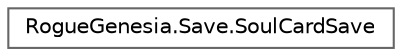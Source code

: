 digraph "Graphical Class Hierarchy"
{
 // LATEX_PDF_SIZE
  bgcolor="transparent";
  edge [fontname=Helvetica,fontsize=10,labelfontname=Helvetica,labelfontsize=10];
  node [fontname=Helvetica,fontsize=10,shape=box,height=0.2,width=0.4];
  rankdir="LR";
  Node0 [label="RogueGenesia.Save.SoulCardSave",height=0.2,width=0.4,color="grey40", fillcolor="white", style="filled",URL="$class_rogue_genesia_1_1_save_1_1_soul_card_save.html",tooltip=" "];
}
